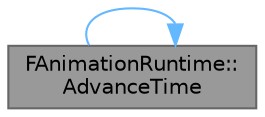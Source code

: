 digraph "FAnimationRuntime::AdvanceTime"
{
 // INTERACTIVE_SVG=YES
 // LATEX_PDF_SIZE
  bgcolor="transparent";
  edge [fontname=Helvetica,fontsize=10,labelfontname=Helvetica,labelfontsize=10];
  node [fontname=Helvetica,fontsize=10,shape=box,height=0.2,width=0.4];
  rankdir="LR";
  Node1 [id="Node000001",label="FAnimationRuntime::\lAdvanceTime",height=0.2,width=0.4,color="gray40", fillcolor="grey60", style="filled", fontcolor="black",tooltip="Advance CurrentTime to CurrentTime + MoveDelta."];
  Node1 -> Node1 [id="edge1_Node000001_Node000001",color="steelblue1",style="solid",tooltip=" "];
}

